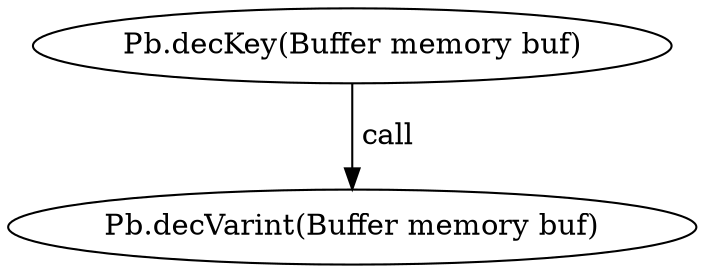 digraph "" {
	graph [bb="0,0,286.46,124.8"];
	node [label="\N"];
	"Pb.decKey(Buffer memory buf)"	 [height=0.5,
		pos="143.23,106.8",
		width=3.7402];
	"Pb.decVarint(Buffer memory buf)"	 [height=0.5,
		pos="143.23,18",
		width=3.9786];
	"Pb.decKey(Buffer memory buf)" -> "Pb.decVarint(Buffer memory buf)" [key=call,
	label=" call",
	lp="155.09,62.4",
	pos="e,143.23,36.072 143.23,88.401 143.23,76.295 143.23,60.208 143.23,46.467"];
}
